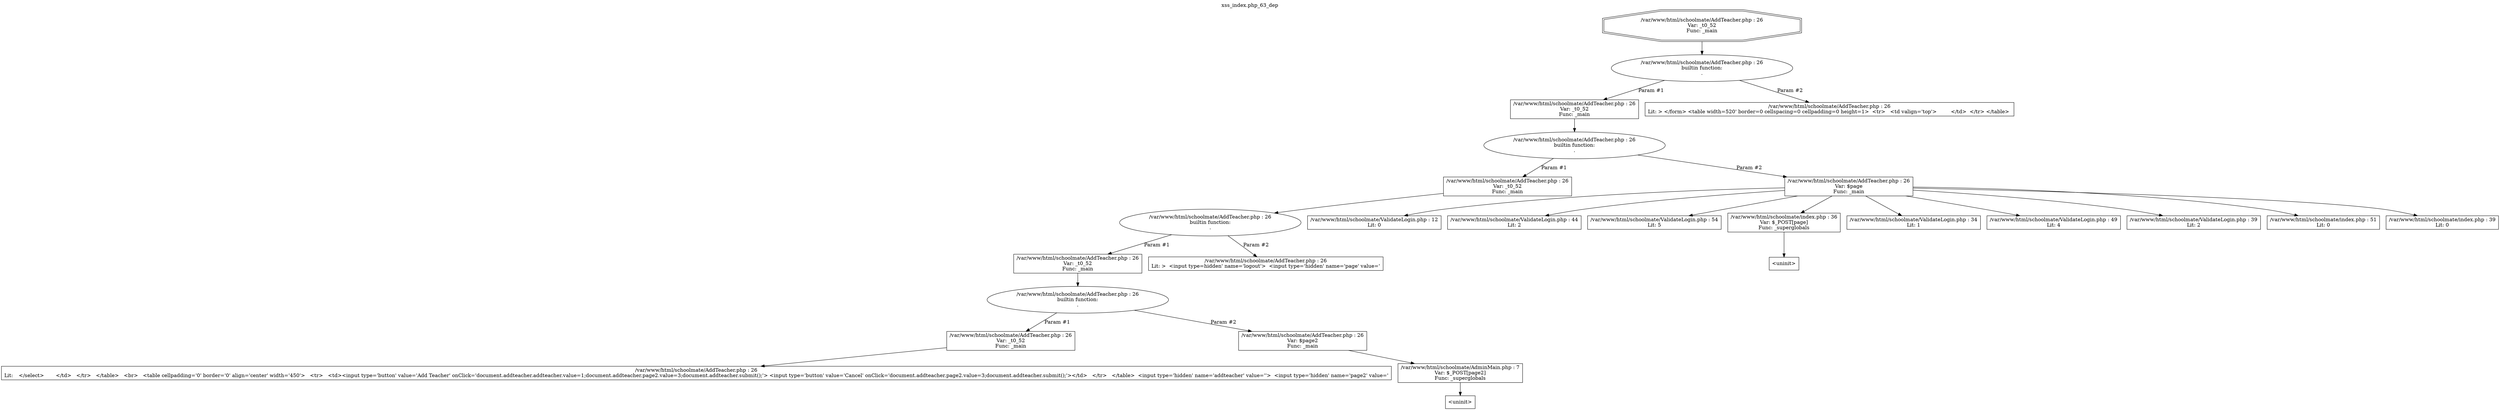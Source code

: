 digraph cfg {
  label="xss_index.php_63_dep";
  labelloc=t;
  n1 [shape=doubleoctagon, label="/var/www/html/schoolmate/AddTeacher.php : 26\nVar: _t0_52\nFunc: _main\n"];
  n2 [shape=ellipse, label="/var/www/html/schoolmate/AddTeacher.php : 26\nbuiltin function:\n.\n"];
  n3 [shape=box, label="/var/www/html/schoolmate/AddTeacher.php : 26\nVar: _t0_52\nFunc: _main\n"];
  n4 [shape=ellipse, label="/var/www/html/schoolmate/AddTeacher.php : 26\nbuiltin function:\n.\n"];
  n5 [shape=box, label="/var/www/html/schoolmate/AddTeacher.php : 26\nVar: _t0_52\nFunc: _main\n"];
  n6 [shape=ellipse, label="/var/www/html/schoolmate/AddTeacher.php : 26\nbuiltin function:\n.\n"];
  n7 [shape=box, label="/var/www/html/schoolmate/AddTeacher.php : 26\nVar: _t0_52\nFunc: _main\n"];
  n8 [shape=ellipse, label="/var/www/html/schoolmate/AddTeacher.php : 26\nbuiltin function:\n.\n"];
  n9 [shape=box, label="/var/www/html/schoolmate/AddTeacher.php : 26\nVar: _t0_52\nFunc: _main\n"];
  n10 [shape=box, label="/var/www/html/schoolmate/AddTeacher.php : 26\nLit: 	 </select>	</td>   </tr>   </table>   <br>   <table cellpadding='0' border='0' align='center' width='450'>   <tr>   <td><input type='button' value='Add Teacher' onClick='document.addteacher.addteacher.value=1;document.addteacher.page2.value=3;document.addteacher.submit();'> <input type='button' value='Cancel' onClick='document.addteacher.page2.value=3;document.addteacher.submit();'></td>   </tr>   </table>  <input type='hidden' name='addteacher' value=''>  <input type='hidden' name='page2' value='\n"];
  n11 [shape=box, label="/var/www/html/schoolmate/AddTeacher.php : 26\nVar: $page2\nFunc: _main\n"];
  n12 [shape=box, label="/var/www/html/schoolmate/AdminMain.php : 7\nVar: $_POST[page2]\nFunc: _superglobals\n"];
  n13 [shape=box, label="<uninit>"];
  n14 [shape=box, label="/var/www/html/schoolmate/AddTeacher.php : 26\nLit: >  <input type=hidden' name='logout'>  <input type='hidden' name='page' value='\n"];
  n15 [shape=box, label="/var/www/html/schoolmate/AddTeacher.php : 26\nVar: $page\nFunc: _main\n"];
  n16 [shape=box, label="/var/www/html/schoolmate/ValidateLogin.php : 12\nLit: 0\n"];
  n17 [shape=box, label="/var/www/html/schoolmate/ValidateLogin.php : 44\nLit: 2\n"];
  n18 [shape=box, label="/var/www/html/schoolmate/ValidateLogin.php : 54\nLit: 5\n"];
  n19 [shape=box, label="/var/www/html/schoolmate/index.php : 36\nVar: $_POST[page]\nFunc: _superglobals\n"];
  n20 [shape=box, label="<uninit>"];
  n21 [shape=box, label="/var/www/html/schoolmate/ValidateLogin.php : 34\nLit: 1\n"];
  n22 [shape=box, label="/var/www/html/schoolmate/ValidateLogin.php : 49\nLit: 4\n"];
  n23 [shape=box, label="/var/www/html/schoolmate/ValidateLogin.php : 39\nLit: 2\n"];
  n24 [shape=box, label="/var/www/html/schoolmate/index.php : 51\nLit: 0\n"];
  n25 [shape=box, label="/var/www/html/schoolmate/index.php : 39\nLit: 0\n"];
  n26 [shape=box, label="/var/www/html/schoolmate/AddTeacher.php : 26\nLit: > </form> <table width=520' border=0 cellspacing=0 cellpadding=0 height=1>  <tr>   <td valign='top'>	&nbsp;   </td>  </tr> </table> \n"];
  n1 -> n2;
  n3 -> n4;
  n5 -> n6;
  n7 -> n8;
  n9 -> n10;
  n8 -> n9[label="Param #1"];
  n8 -> n11[label="Param #2"];
  n12 -> n13;
  n11 -> n12;
  n6 -> n7[label="Param #1"];
  n6 -> n14[label="Param #2"];
  n4 -> n5[label="Param #1"];
  n4 -> n15[label="Param #2"];
  n15 -> n16;
  n15 -> n17;
  n15 -> n18;
  n15 -> n19;
  n15 -> n21;
  n15 -> n22;
  n15 -> n23;
  n15 -> n24;
  n15 -> n25;
  n19 -> n20;
  n2 -> n3[label="Param #1"];
  n2 -> n26[label="Param #2"];
}
